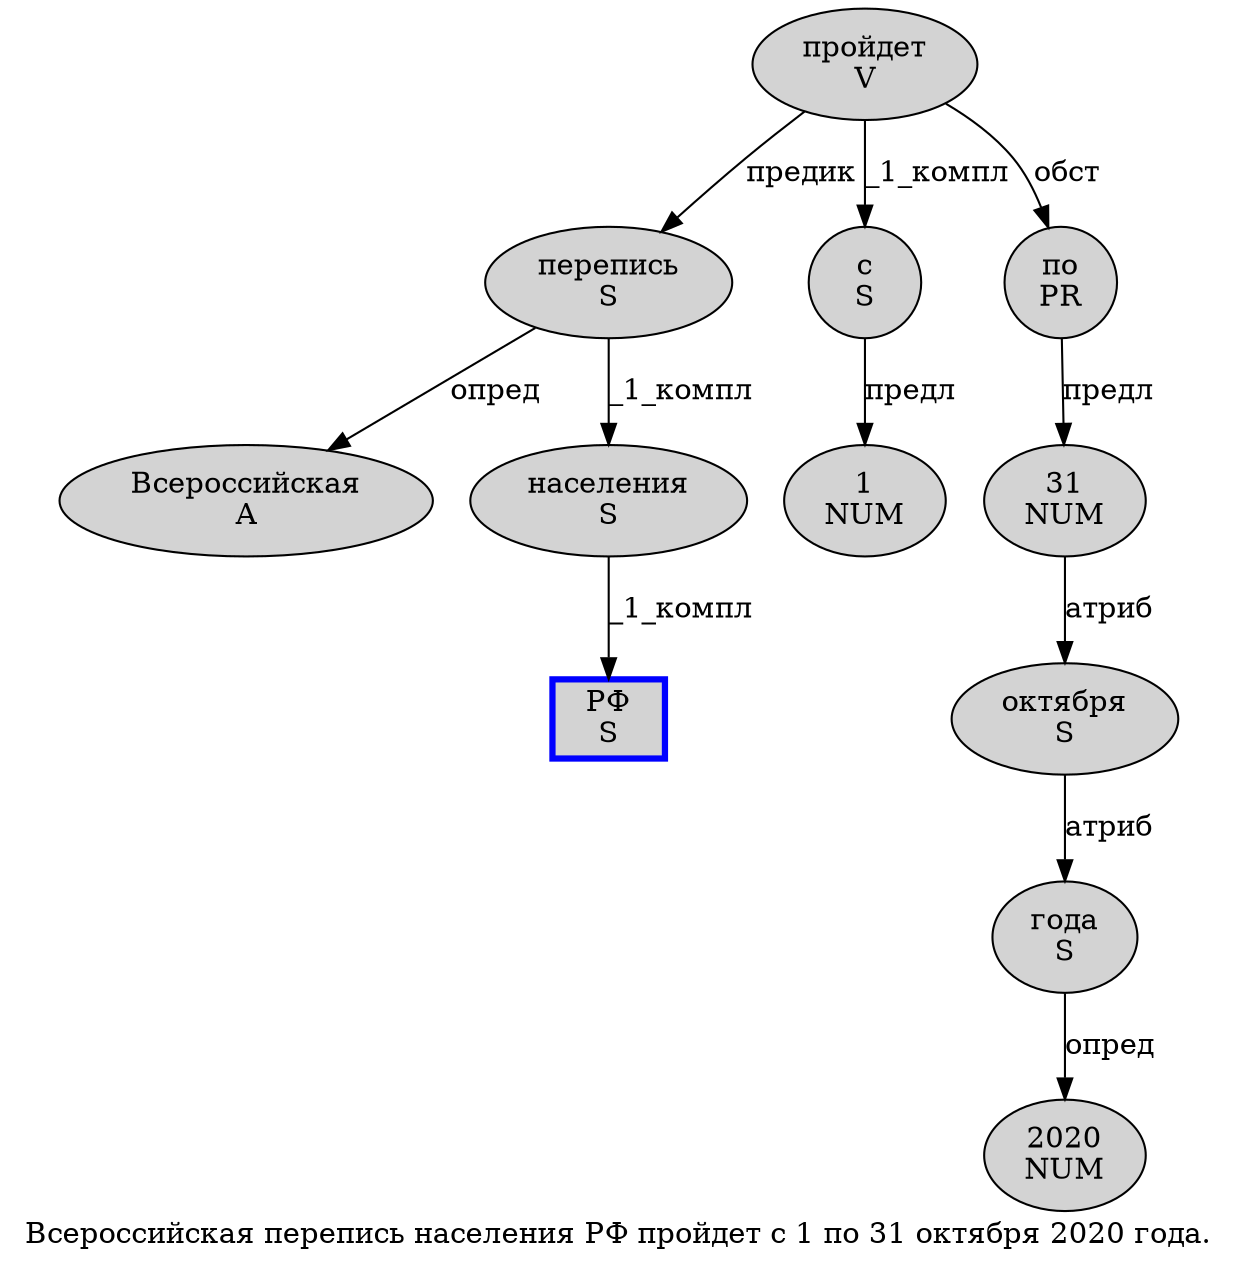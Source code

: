 digraph SENTENCE_565 {
	graph [label="Всероссийская перепись населения РФ пройдет с 1 по 31 октября 2020 года."]
	node [style=filled]
		0 [label="Всероссийская
A" color="" fillcolor=lightgray penwidth=1 shape=ellipse]
		1 [label="перепись
S" color="" fillcolor=lightgray penwidth=1 shape=ellipse]
		2 [label="населения
S" color="" fillcolor=lightgray penwidth=1 shape=ellipse]
		3 [label="РФ
S" color=blue fillcolor=lightgray penwidth=3 shape=box]
		4 [label="пройдет
V" color="" fillcolor=lightgray penwidth=1 shape=ellipse]
		5 [label="с
S" color="" fillcolor=lightgray penwidth=1 shape=ellipse]
		6 [label="1
NUM" color="" fillcolor=lightgray penwidth=1 shape=ellipse]
		7 [label="по
PR" color="" fillcolor=lightgray penwidth=1 shape=ellipse]
		8 [label="31
NUM" color="" fillcolor=lightgray penwidth=1 shape=ellipse]
		9 [label="октября
S" color="" fillcolor=lightgray penwidth=1 shape=ellipse]
		10 [label="2020
NUM" color="" fillcolor=lightgray penwidth=1 shape=ellipse]
		11 [label="года
S" color="" fillcolor=lightgray penwidth=1 shape=ellipse]
			5 -> 6 [label="предл"]
			7 -> 8 [label="предл"]
			8 -> 9 [label="атриб"]
			9 -> 11 [label="атриб"]
			1 -> 0 [label="опред"]
			1 -> 2 [label="_1_компл"]
			4 -> 1 [label="предик"]
			4 -> 5 [label="_1_компл"]
			4 -> 7 [label="обст"]
			11 -> 10 [label="опред"]
			2 -> 3 [label="_1_компл"]
}